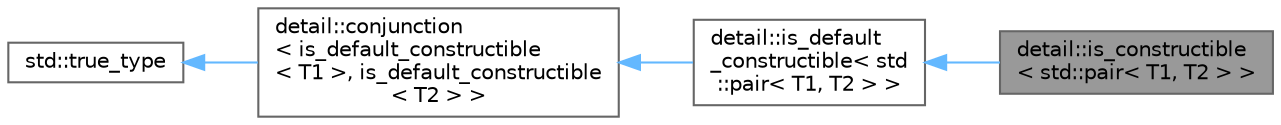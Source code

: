 digraph "detail::is_constructible&lt; std::pair&lt; T1, T2 &gt; &gt;"
{
 // LATEX_PDF_SIZE
  bgcolor="transparent";
  edge [fontname=Helvetica,fontsize=10,labelfontname=Helvetica,labelfontsize=10];
  node [fontname=Helvetica,fontsize=10,shape=box,height=0.2,width=0.4];
  rankdir="LR";
  Node1 [id="Node000001",label="detail::is_constructible\l\< std::pair\< T1, T2 \> \>",height=0.2,width=0.4,color="gray40", fillcolor="grey60", style="filled", fontcolor="black",tooltip=" "];
  Node2 -> Node1 [id="edge4_Node000001_Node000002",dir="back",color="steelblue1",style="solid",tooltip=" "];
  Node2 [id="Node000002",label="detail::is_default\l_constructible\< std\l::pair\< T1, T2 \> \>",height=0.2,width=0.4,color="gray40", fillcolor="white", style="filled",URL="$structdetail_1_1is__default__constructible_3_01std_1_1pair_3_01_t1_00_01_t2_01_4_01_4.html",tooltip=" "];
  Node3 -> Node2 [id="edge5_Node000002_Node000003",dir="back",color="steelblue1",style="solid",tooltip=" "];
  Node3 [id="Node000003",label="detail::conjunction\l\< is_default_constructible\l\< T1 \>, is_default_constructible\l\< T2 \> \>",height=0.2,width=0.4,color="gray40", fillcolor="white", style="filled",URL="$structdetail_1_1conjunction.html",tooltip=" "];
  Node4 -> Node3 [id="edge6_Node000003_Node000004",dir="back",color="steelblue1",style="solid",tooltip=" "];
  Node4 [id="Node000004",label="std::true_type",height=0.2,width=0.4,color="gray40", fillcolor="white", style="filled",tooltip=" "];
}
